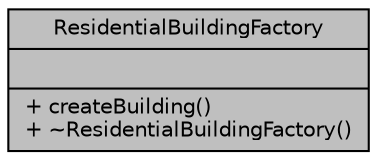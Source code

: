 digraph "ResidentialBuildingFactory"
{
 // LATEX_PDF_SIZE
  edge [fontname="Helvetica",fontsize="10",labelfontname="Helvetica",labelfontsize="10"];
  node [fontname="Helvetica",fontsize="10",shape=record];
  Node1 [label="{ResidentialBuildingFactory\n||+ createBuilding()\l+ ~ResidentialBuildingFactory()\l}",height=0.2,width=0.4,color="black", fillcolor="grey75", style="filled", fontcolor="black",tooltip="Abstract Factory class for creating residential buildings."];
}
